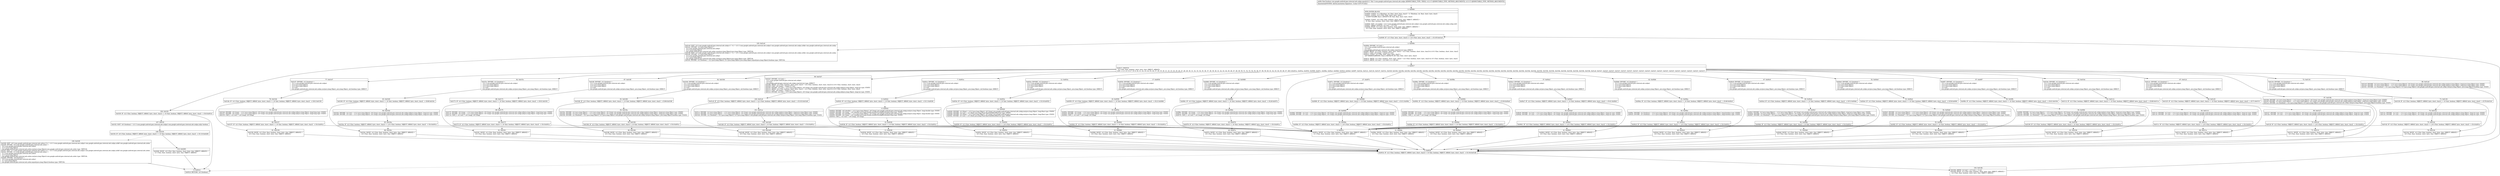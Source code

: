 digraph "CFG forcom.google.android.gms.internal.ads.zzdpn.equals(Ljava\/lang\/Object;Ljava\/lang\/Object;)Z" {
Node_0 [shape=record,label="{0\:\ 0x0000|MTH_ENTER_BLOCK\l|0x0000: CONST  (r1 I:?[boolean, int, float, short, byte, char]) = (1 ?[boolean, int, float, short, byte, char]) \l0x0001: CONST  (r10 I:?[int, float, short, byte, char]) = \l  (1048575(0xfffff, float:1.469367E\-39) ?[int, float, short, byte, char])\l \l0x0004: CONST  (r0 I:?[int, float, boolean, short, byte, char, OBJECT, ARRAY]) = \l  (0 ?[int, float, boolean, short, byte, char, OBJECT, ARRAY])\l \l0x0005: IGET  (r2 I:int[]) = (r11 I:com.google.android.gms.internal.ads.zzdpn) com.google.android.gms.internal.ads.zzdpn.zzhjq int[] \l0x0007: ARRAY_LENGTH  (r4 I:int) = (r2 I:?[]) \l0x0008: MOVE  (r3 I:?[int, float, boolean, short, byte, char, OBJECT, ARRAY]) = \l  (r0 I:?[int, float, boolean, short, byte, char, OBJECT, ARRAY])\l \l}"];
Node_1 [shape=record,label="{1\:\ 0x0009|0x0009: IF  (r3 I:?[int, byte, short, char]) \>= (r4 I:?[int, byte, short, char])  \-\> B:105:0x01e0 \l}"];
Node_2 [shape=record,label="{2\:\ 0x000b|0x000b: INVOKE  (r2 I:int) = \l  (r11 I:com.google.android.gms.internal.ads.zzdpn)\l  (r3 I:int)\l com.google.android.gms.internal.ads.zzdpn.zzgu(int):int type: DIRECT \l0x000f: ARITH  (r5 I:?[int, boolean, short, byte, char]) = (r2 I:?[int, boolean, short, byte, char]) & (r10 I:?[int, boolean, short, byte, char]) \l0x0011: CAST  (r6 I:long) = (long) (r5 I:int) \l0x0012: CONST  (r5 I:?[int, float, short, byte, char]) = \l  (267386880(0xff00000, float:2.3665827E\-29) ?[int, float, short, byte, char])\l \l0x0014: ARITH  (r2 I:?[int, boolean, short, byte, char]) = (r2 I:?[int, boolean, short, byte, char]) & (r5 I:?[int, boolean, short, byte, char]) \l0x0015: ARITH  (r2 I:int) = (r2 I:int) \>\>\> (20 int) \l}"];
Node_3 [shape=record,label="{3\:\ 0x0017|0x0017: SWITCH  \l  (r2 I:?[int, float, boolean, short, byte, char, OBJECT, ARRAY])\l k:[0, 1, 2, 3, 4, 5, 6, 7, 8, 9, 10, 11, 12, 13, 14, 15, 16, 17, 18, 19, 20, 21, 22, 23, 24, 25, 26, 27, 28, 29, 30, 31, 32, 33, 34, 35, 36, 37, 38, 39, 40, 41, 42, 43, 44, 45, 46, 47, 48, 49, 50, 51, 52, 53, 54, 55, 56, 57, 58, 59, 60, 61, 62, 63, 64, 65, 66, 67, 68] t:[0x001e, 0x003a, 0x0054, 0x0068, 0x007c, 0x008e, 0x00a3, 0x00b6, 0x00c9, 0x00e0, 0x00f7, 0x010e, 0x0121, 0x0134, 0x0147, 0x015c, 0x016f, 0x0184, 0x019b, 0x019b, 0x019b, 0x019b, 0x019b, 0x019b, 0x019b, 0x019b, 0x019b, 0x019b, 0x019b, 0x019b, 0x019b, 0x019b, 0x019b, 0x019b, 0x019b, 0x019b, 0x019b, 0x019b, 0x019b, 0x019b, 0x019b, 0x019b, 0x019b, 0x019b, 0x019b, 0x019b, 0x019b, 0x019b, 0x019b, 0x019b, 0x01a9, 0x01b7, 0x01b7, 0x01b7, 0x01b7, 0x01b7, 0x01b7, 0x01b7, 0x01b7, 0x01b7, 0x01b7, 0x01b7, 0x01b7, 0x01b7, 0x01b7, 0x01b7, 0x01b7, 0x01b7, 0x01b7] \l}"];
Node_4 [shape=record,label="{4\:\ 0x001a|0x001a: MOVE  (r2 I:?[int, float, boolean, short, byte, char, OBJECT, ARRAY]) = \l  (r1 I:?[int, float, boolean, short, byte, char, OBJECT, ARRAY])\l \l}"];
Node_5 [shape=record,label="{5\:\ 0x001b|0x001b: IF  (r2 I:?[int, boolean, OBJECT, ARRAY, byte, short, char]) != (0 ?[int, boolean, OBJECT, ARRAY, byte, short, char])  \-\> B:104:0x01db \l}"];
Node_6 [shape=record,label="{6\:\ 0x001d|0x001d: RETURN  (r0 I:boolean) \l}"];
Node_7 [shape=record,label="{7\:\ 0x001e|0x001e: INVOKE  (r2 I:boolean) = \l  (r11 I:com.google.android.gms.internal.ads.zzdpn)\l  (r12 I:java.lang.Object)\l  (r13 I:java.lang.Object)\l  (r3 I:int)\l com.google.android.gms.internal.ads.zzdpn.zzc(java.lang.Object, java.lang.Object, int):boolean type: DIRECT \l}"];
Node_8 [shape=record,label="{8\:\ 0x0022|0x0022: IF  (r2 I:?[int, boolean, OBJECT, ARRAY, byte, short, char]) == (0 ?[int, boolean, OBJECT, ARRAY, byte, short, char])  \-\> B:11:0x0038 \l}"];
Node_9 [shape=record,label="{9\:\ 0x0024|0x0024: INVOKE  (r8 I:double) = (r12 I:java.lang.Object), (r6 I:long) com.google.android.gms.internal.ads.zzdqy.zzo(java.lang.Object, long):double type: STATIC \l0x0028: INVOKE  (r8 I:long) = (r8 I:double) java.lang.Double.doubleToLongBits(double):long type: STATIC \l0x002c: INVOKE  (r6 I:double) = (r13 I:java.lang.Object), (r6 I:long) com.google.android.gms.internal.ads.zzdqy.zzo(java.lang.Object, long):double type: STATIC \l0x0030: INVOKE  (r6 I:long) = (r6 I:double) java.lang.Double.doubleToLongBits(double):long type: STATIC \l0x0034: CMP_L  (r2 I:int) = (r8 I:long), (r6 I:long) \l}"];
Node_10 [shape=record,label="{10\:\ 0x0036|0x0036: IF  (r2 I:?[int, boolean, OBJECT, ARRAY, byte, short, char]) == (0 ?[int, boolean, OBJECT, ARRAY, byte, short, char])  \-\> B:4:0x001a \l}"];
Node_11 [shape=record,label="{11\:\ 0x0038|0x0038: MOVE  (r2 I:?[int, float, boolean, short, byte, char, OBJECT, ARRAY]) = \l  (r0 I:?[int, float, boolean, short, byte, char, OBJECT, ARRAY])\l \l}"];
Node_12 [shape=record,label="{12\:\ 0x003a|0x003a: INVOKE  (r2 I:boolean) = \l  (r11 I:com.google.android.gms.internal.ads.zzdpn)\l  (r12 I:java.lang.Object)\l  (r13 I:java.lang.Object)\l  (r3 I:int)\l com.google.android.gms.internal.ads.zzdpn.zzc(java.lang.Object, java.lang.Object, int):boolean type: DIRECT \l}"];
Node_13 [shape=record,label="{13\:\ 0x003e|0x003e: IF  (r2 I:?[int, boolean, OBJECT, ARRAY, byte, short, char]) == (0 ?[int, boolean, OBJECT, ARRAY, byte, short, char])  \-\> B:16:0x0052 \l}"];
Node_14 [shape=record,label="{14\:\ 0x0040|0x0040: INVOKE  (r2 I:float) = (r12 I:java.lang.Object), (r6 I:long) com.google.android.gms.internal.ads.zzdqy.zzn(java.lang.Object, long):float type: STATIC \l0x0044: INVOKE  (r2 I:int) = (r2 I:float) java.lang.Float.floatToIntBits(float):int type: STATIC \l0x0048: INVOKE  (r5 I:float) = (r13 I:java.lang.Object), (r6 I:long) com.google.android.gms.internal.ads.zzdqy.zzn(java.lang.Object, long):float type: STATIC \l0x004c: INVOKE  (r5 I:int) = (r5 I:float) java.lang.Float.floatToIntBits(float):int type: STATIC \l}"];
Node_15 [shape=record,label="{15\:\ 0x0050|0x0050: IF  (r2 I:?[int, boolean, OBJECT, ARRAY, byte, short, char]) == (r5 I:?[int, boolean, OBJECT, ARRAY, byte, short, char])  \-\> B:4:0x001a \l}"];
Node_16 [shape=record,label="{16\:\ 0x0052|0x0052: MOVE  (r2 I:?[int, float, boolean, short, byte, char, OBJECT, ARRAY]) = \l  (r0 I:?[int, float, boolean, short, byte, char, OBJECT, ARRAY])\l \l}"];
Node_17 [shape=record,label="{17\:\ 0x0054|0x0054: INVOKE  (r2 I:boolean) = \l  (r11 I:com.google.android.gms.internal.ads.zzdpn)\l  (r12 I:java.lang.Object)\l  (r13 I:java.lang.Object)\l  (r3 I:int)\l com.google.android.gms.internal.ads.zzdpn.zzc(java.lang.Object, java.lang.Object, int):boolean type: DIRECT \l}"];
Node_18 [shape=record,label="{18\:\ 0x0058|0x0058: IF  (r2 I:?[int, boolean, OBJECT, ARRAY, byte, short, char]) == (0 ?[int, boolean, OBJECT, ARRAY, byte, short, char])  \-\> B:21:0x0066 \l}"];
Node_19 [shape=record,label="{19\:\ 0x005a|0x005a: INVOKE  (r8 I:long) = (r12 I:java.lang.Object), (r6 I:long) com.google.android.gms.internal.ads.zzdqy.zzl(java.lang.Object, long):long type: STATIC \l0x005e: INVOKE  (r6 I:long) = (r13 I:java.lang.Object), (r6 I:long) com.google.android.gms.internal.ads.zzdqy.zzl(java.lang.Object, long):long type: STATIC \l0x0062: CMP_L  (r2 I:int) = (r8 I:long), (r6 I:long) \l}"];
Node_20 [shape=record,label="{20\:\ 0x0064|0x0064: IF  (r2 I:?[int, boolean, OBJECT, ARRAY, byte, short, char]) == (0 ?[int, boolean, OBJECT, ARRAY, byte, short, char])  \-\> B:4:0x001a \l}"];
Node_21 [shape=record,label="{21\:\ 0x0066|0x0066: MOVE  (r2 I:?[int, float, boolean, short, byte, char, OBJECT, ARRAY]) = \l  (r0 I:?[int, float, boolean, short, byte, char, OBJECT, ARRAY])\l \l}"];
Node_22 [shape=record,label="{22\:\ 0x0068|0x0068: INVOKE  (r2 I:boolean) = \l  (r11 I:com.google.android.gms.internal.ads.zzdpn)\l  (r12 I:java.lang.Object)\l  (r13 I:java.lang.Object)\l  (r3 I:int)\l com.google.android.gms.internal.ads.zzdpn.zzc(java.lang.Object, java.lang.Object, int):boolean type: DIRECT \l}"];
Node_23 [shape=record,label="{23\:\ 0x006c|0x006c: IF  (r2 I:?[int, boolean, OBJECT, ARRAY, byte, short, char]) == (0 ?[int, boolean, OBJECT, ARRAY, byte, short, char])  \-\> B:26:0x007a \l}"];
Node_24 [shape=record,label="{24\:\ 0x006e|0x006e: INVOKE  (r8 I:long) = (r12 I:java.lang.Object), (r6 I:long) com.google.android.gms.internal.ads.zzdqy.zzl(java.lang.Object, long):long type: STATIC \l0x0072: INVOKE  (r6 I:long) = (r13 I:java.lang.Object), (r6 I:long) com.google.android.gms.internal.ads.zzdqy.zzl(java.lang.Object, long):long type: STATIC \l0x0076: CMP_L  (r2 I:int) = (r8 I:long), (r6 I:long) \l}"];
Node_25 [shape=record,label="{25\:\ 0x0078|0x0078: IF  (r2 I:?[int, boolean, OBJECT, ARRAY, byte, short, char]) == (0 ?[int, boolean, OBJECT, ARRAY, byte, short, char])  \-\> B:4:0x001a \l}"];
Node_26 [shape=record,label="{26\:\ 0x007a|0x007a: MOVE  (r2 I:?[int, float, boolean, short, byte, char, OBJECT, ARRAY]) = \l  (r0 I:?[int, float, boolean, short, byte, char, OBJECT, ARRAY])\l \l}"];
Node_27 [shape=record,label="{27\:\ 0x007c|0x007c: INVOKE  (r2 I:boolean) = \l  (r11 I:com.google.android.gms.internal.ads.zzdpn)\l  (r12 I:java.lang.Object)\l  (r13 I:java.lang.Object)\l  (r3 I:int)\l com.google.android.gms.internal.ads.zzdpn.zzc(java.lang.Object, java.lang.Object, int):boolean type: DIRECT \l}"];
Node_28 [shape=record,label="{28\:\ 0x0080|0x0080: IF  (r2 I:?[int, boolean, OBJECT, ARRAY, byte, short, char]) == (0 ?[int, boolean, OBJECT, ARRAY, byte, short, char])  \-\> B:31:0x008c \l}"];
Node_29 [shape=record,label="{29\:\ 0x0082|0x0082: INVOKE  (r2 I:int) = (r12 I:java.lang.Object), (r6 I:long) com.google.android.gms.internal.ads.zzdqy.zzk(java.lang.Object, long):int type: STATIC \l0x0086: INVOKE  (r5 I:int) = (r13 I:java.lang.Object), (r6 I:long) com.google.android.gms.internal.ads.zzdqy.zzk(java.lang.Object, long):int type: STATIC \l}"];
Node_30 [shape=record,label="{30\:\ 0x008a|0x008a: IF  (r2 I:?[int, boolean, OBJECT, ARRAY, byte, short, char]) == (r5 I:?[int, boolean, OBJECT, ARRAY, byte, short, char])  \-\> B:4:0x001a \l}"];
Node_31 [shape=record,label="{31\:\ 0x008c|0x008c: MOVE  (r2 I:?[int, float, boolean, short, byte, char, OBJECT, ARRAY]) = \l  (r0 I:?[int, float, boolean, short, byte, char, OBJECT, ARRAY])\l \l}"];
Node_32 [shape=record,label="{32\:\ 0x008e|0x008e: INVOKE  (r2 I:boolean) = \l  (r11 I:com.google.android.gms.internal.ads.zzdpn)\l  (r12 I:java.lang.Object)\l  (r13 I:java.lang.Object)\l  (r3 I:int)\l com.google.android.gms.internal.ads.zzdpn.zzc(java.lang.Object, java.lang.Object, int):boolean type: DIRECT \l}"];
Node_33 [shape=record,label="{33\:\ 0x0092|0x0092: IF  (r2 I:?[int, boolean, OBJECT, ARRAY, byte, short, char]) == (0 ?[int, boolean, OBJECT, ARRAY, byte, short, char])  \-\> B:36:0x00a0 \l}"];
Node_34 [shape=record,label="{34\:\ 0x0094|0x0094: INVOKE  (r8 I:long) = (r12 I:java.lang.Object), (r6 I:long) com.google.android.gms.internal.ads.zzdqy.zzl(java.lang.Object, long):long type: STATIC \l0x0098: INVOKE  (r6 I:long) = (r13 I:java.lang.Object), (r6 I:long) com.google.android.gms.internal.ads.zzdqy.zzl(java.lang.Object, long):long type: STATIC \l0x009c: CMP_L  (r2 I:int) = (r8 I:long), (r6 I:long) \l}"];
Node_35 [shape=record,label="{35\:\ 0x009e|0x009e: IF  (r2 I:?[int, boolean, OBJECT, ARRAY, byte, short, char]) == (0 ?[int, boolean, OBJECT, ARRAY, byte, short, char])  \-\> B:4:0x001a \l}"];
Node_36 [shape=record,label="{36\:\ 0x00a0|0x00a0: MOVE  (r2 I:?[int, float, boolean, short, byte, char, OBJECT, ARRAY]) = \l  (r0 I:?[int, float, boolean, short, byte, char, OBJECT, ARRAY])\l \l}"];
Node_37 [shape=record,label="{37\:\ 0x00a3|0x00a3: INVOKE  (r2 I:boolean) = \l  (r11 I:com.google.android.gms.internal.ads.zzdpn)\l  (r12 I:java.lang.Object)\l  (r13 I:java.lang.Object)\l  (r3 I:int)\l com.google.android.gms.internal.ads.zzdpn.zzc(java.lang.Object, java.lang.Object, int):boolean type: DIRECT \l}"];
Node_38 [shape=record,label="{38\:\ 0x00a7|0x00a7: IF  (r2 I:?[int, boolean, OBJECT, ARRAY, byte, short, char]) == (0 ?[int, boolean, OBJECT, ARRAY, byte, short, char])  \-\> B:41:0x00b3 \l}"];
Node_39 [shape=record,label="{39\:\ 0x00a9|0x00a9: INVOKE  (r2 I:int) = (r12 I:java.lang.Object), (r6 I:long) com.google.android.gms.internal.ads.zzdqy.zzk(java.lang.Object, long):int type: STATIC \l0x00ad: INVOKE  (r5 I:int) = (r13 I:java.lang.Object), (r6 I:long) com.google.android.gms.internal.ads.zzdqy.zzk(java.lang.Object, long):int type: STATIC \l}"];
Node_40 [shape=record,label="{40\:\ 0x00b1|0x00b1: IF  (r2 I:?[int, boolean, OBJECT, ARRAY, byte, short, char]) == (r5 I:?[int, boolean, OBJECT, ARRAY, byte, short, char])  \-\> B:4:0x001a \l}"];
Node_41 [shape=record,label="{41\:\ 0x00b3|0x00b3: MOVE  (r2 I:?[int, float, boolean, short, byte, char, OBJECT, ARRAY]) = \l  (r0 I:?[int, float, boolean, short, byte, char, OBJECT, ARRAY])\l \l}"];
Node_42 [shape=record,label="{42\:\ 0x00b6|0x00b6: INVOKE  (r2 I:boolean) = \l  (r11 I:com.google.android.gms.internal.ads.zzdpn)\l  (r12 I:java.lang.Object)\l  (r13 I:java.lang.Object)\l  (r3 I:int)\l com.google.android.gms.internal.ads.zzdpn.zzc(java.lang.Object, java.lang.Object, int):boolean type: DIRECT \l}"];
Node_43 [shape=record,label="{43\:\ 0x00ba|0x00ba: IF  (r2 I:?[int, boolean, OBJECT, ARRAY, byte, short, char]) == (0 ?[int, boolean, OBJECT, ARRAY, byte, short, char])  \-\> B:46:0x00c6 \l}"];
Node_44 [shape=record,label="{44\:\ 0x00bc|0x00bc: INVOKE  (r2 I:boolean) = (r12 I:java.lang.Object), (r6 I:long) com.google.android.gms.internal.ads.zzdqy.zzm(java.lang.Object, long):boolean type: STATIC \l0x00c0: INVOKE  (r5 I:boolean) = (r13 I:java.lang.Object), (r6 I:long) com.google.android.gms.internal.ads.zzdqy.zzm(java.lang.Object, long):boolean type: STATIC \l}"];
Node_45 [shape=record,label="{45\:\ 0x00c4|0x00c4: IF  (r2 I:?[int, boolean, OBJECT, ARRAY, byte, short, char]) == (r5 I:?[int, boolean, OBJECT, ARRAY, byte, short, char])  \-\> B:4:0x001a \l}"];
Node_46 [shape=record,label="{46\:\ 0x00c6|0x00c6: MOVE  (r2 I:?[int, float, boolean, short, byte, char, OBJECT, ARRAY]) = \l  (r0 I:?[int, float, boolean, short, byte, char, OBJECT, ARRAY])\l \l}"];
Node_47 [shape=record,label="{47\:\ 0x00c9|0x00c9: INVOKE  (r2 I:boolean) = \l  (r11 I:com.google.android.gms.internal.ads.zzdpn)\l  (r12 I:java.lang.Object)\l  (r13 I:java.lang.Object)\l  (r3 I:int)\l com.google.android.gms.internal.ads.zzdpn.zzc(java.lang.Object, java.lang.Object, int):boolean type: DIRECT \l}"];
Node_48 [shape=record,label="{48\:\ 0x00cd|0x00cd: IF  (r2 I:?[int, boolean, OBJECT, ARRAY, byte, short, char]) == (0 ?[int, boolean, OBJECT, ARRAY, byte, short, char])  \-\> B:51:0x00dd \l}"];
Node_49 [shape=record,label="{49\:\ 0x00cf|0x00cf: INVOKE  (r2 I:java.lang.Object) = (r12 I:java.lang.Object), (r6 I:long) com.google.android.gms.internal.ads.zzdqy.zzp(java.lang.Object, long):java.lang.Object type: STATIC \l0x00d3: INVOKE  (r5 I:java.lang.Object) = (r13 I:java.lang.Object), (r6 I:long) com.google.android.gms.internal.ads.zzdqy.zzp(java.lang.Object, long):java.lang.Object type: STATIC \l0x00d7: INVOKE  (r2 I:boolean) = (r2 I:java.lang.Object), (r5 I:java.lang.Object) com.google.android.gms.internal.ads.zzdqc.zze(java.lang.Object, java.lang.Object):boolean type: STATIC \l}"];
Node_50 [shape=record,label="{50\:\ 0x00db|0x00db: IF  (r2 I:?[int, boolean, OBJECT, ARRAY, byte, short, char]) != (0 ?[int, boolean, OBJECT, ARRAY, byte, short, char])  \-\> B:4:0x001a \l}"];
Node_51 [shape=record,label="{51\:\ 0x00dd|0x00dd: MOVE  (r2 I:?[int, float, boolean, short, byte, char, OBJECT, ARRAY]) = \l  (r0 I:?[int, float, boolean, short, byte, char, OBJECT, ARRAY])\l \l}"];
Node_52 [shape=record,label="{52\:\ 0x00e0|0x00e0: INVOKE  (r2 I:boolean) = \l  (r11 I:com.google.android.gms.internal.ads.zzdpn)\l  (r12 I:java.lang.Object)\l  (r13 I:java.lang.Object)\l  (r3 I:int)\l com.google.android.gms.internal.ads.zzdpn.zzc(java.lang.Object, java.lang.Object, int):boolean type: DIRECT \l}"];
Node_53 [shape=record,label="{53\:\ 0x00e4|0x00e4: IF  (r2 I:?[int, boolean, OBJECT, ARRAY, byte, short, char]) == (0 ?[int, boolean, OBJECT, ARRAY, byte, short, char])  \-\> B:56:0x00f4 \l}"];
Node_54 [shape=record,label="{54\:\ 0x00e6|0x00e6: INVOKE  (r2 I:java.lang.Object) = (r12 I:java.lang.Object), (r6 I:long) com.google.android.gms.internal.ads.zzdqy.zzp(java.lang.Object, long):java.lang.Object type: STATIC \l0x00ea: INVOKE  (r5 I:java.lang.Object) = (r13 I:java.lang.Object), (r6 I:long) com.google.android.gms.internal.ads.zzdqy.zzp(java.lang.Object, long):java.lang.Object type: STATIC \l0x00ee: INVOKE  (r2 I:boolean) = (r2 I:java.lang.Object), (r5 I:java.lang.Object) com.google.android.gms.internal.ads.zzdqc.zze(java.lang.Object, java.lang.Object):boolean type: STATIC \l}"];
Node_55 [shape=record,label="{55\:\ 0x00f2|0x00f2: IF  (r2 I:?[int, boolean, OBJECT, ARRAY, byte, short, char]) != (0 ?[int, boolean, OBJECT, ARRAY, byte, short, char])  \-\> B:4:0x001a \l}"];
Node_56 [shape=record,label="{56\:\ 0x00f4|0x00f4: MOVE  (r2 I:?[int, float, boolean, short, byte, char, OBJECT, ARRAY]) = \l  (r0 I:?[int, float, boolean, short, byte, char, OBJECT, ARRAY])\l \l}"];
Node_57 [shape=record,label="{57\:\ 0x00f7|0x00f7: INVOKE  (r2 I:boolean) = \l  (r11 I:com.google.android.gms.internal.ads.zzdpn)\l  (r12 I:java.lang.Object)\l  (r13 I:java.lang.Object)\l  (r3 I:int)\l com.google.android.gms.internal.ads.zzdpn.zzc(java.lang.Object, java.lang.Object, int):boolean type: DIRECT \l}"];
Node_58 [shape=record,label="{58\:\ 0x00fb|0x00fb: IF  (r2 I:?[int, boolean, OBJECT, ARRAY, byte, short, char]) == (0 ?[int, boolean, OBJECT, ARRAY, byte, short, char])  \-\> B:61:0x010b \l}"];
Node_59 [shape=record,label="{59\:\ 0x00fd|0x00fd: INVOKE  (r2 I:java.lang.Object) = (r12 I:java.lang.Object), (r6 I:long) com.google.android.gms.internal.ads.zzdqy.zzp(java.lang.Object, long):java.lang.Object type: STATIC \l0x0101: INVOKE  (r5 I:java.lang.Object) = (r13 I:java.lang.Object), (r6 I:long) com.google.android.gms.internal.ads.zzdqy.zzp(java.lang.Object, long):java.lang.Object type: STATIC \l0x0105: INVOKE  (r2 I:boolean) = (r2 I:java.lang.Object), (r5 I:java.lang.Object) com.google.android.gms.internal.ads.zzdqc.zze(java.lang.Object, java.lang.Object):boolean type: STATIC \l}"];
Node_60 [shape=record,label="{60\:\ 0x0109|0x0109: IF  (r2 I:?[int, boolean, OBJECT, ARRAY, byte, short, char]) != (0 ?[int, boolean, OBJECT, ARRAY, byte, short, char])  \-\> B:4:0x001a \l}"];
Node_61 [shape=record,label="{61\:\ 0x010b|0x010b: MOVE  (r2 I:?[int, float, boolean, short, byte, char, OBJECT, ARRAY]) = \l  (r0 I:?[int, float, boolean, short, byte, char, OBJECT, ARRAY])\l \l}"];
Node_62 [shape=record,label="{62\:\ 0x010e|0x010e: INVOKE  (r2 I:boolean) = \l  (r11 I:com.google.android.gms.internal.ads.zzdpn)\l  (r12 I:java.lang.Object)\l  (r13 I:java.lang.Object)\l  (r3 I:int)\l com.google.android.gms.internal.ads.zzdpn.zzc(java.lang.Object, java.lang.Object, int):boolean type: DIRECT \l}"];
Node_63 [shape=record,label="{63\:\ 0x0112|0x0112: IF  (r2 I:?[int, boolean, OBJECT, ARRAY, byte, short, char]) == (0 ?[int, boolean, OBJECT, ARRAY, byte, short, char])  \-\> B:66:0x011e \l}"];
Node_64 [shape=record,label="{64\:\ 0x0114|0x0114: INVOKE  (r2 I:int) = (r12 I:java.lang.Object), (r6 I:long) com.google.android.gms.internal.ads.zzdqy.zzk(java.lang.Object, long):int type: STATIC \l0x0118: INVOKE  (r5 I:int) = (r13 I:java.lang.Object), (r6 I:long) com.google.android.gms.internal.ads.zzdqy.zzk(java.lang.Object, long):int type: STATIC \l}"];
Node_65 [shape=record,label="{65\:\ 0x011c|0x011c: IF  (r2 I:?[int, boolean, OBJECT, ARRAY, byte, short, char]) == (r5 I:?[int, boolean, OBJECT, ARRAY, byte, short, char])  \-\> B:4:0x001a \l}"];
Node_66 [shape=record,label="{66\:\ 0x011e|0x011e: MOVE  (r2 I:?[int, float, boolean, short, byte, char, OBJECT, ARRAY]) = \l  (r0 I:?[int, float, boolean, short, byte, char, OBJECT, ARRAY])\l \l}"];
Node_67 [shape=record,label="{67\:\ 0x0121|0x0121: INVOKE  (r2 I:boolean) = \l  (r11 I:com.google.android.gms.internal.ads.zzdpn)\l  (r12 I:java.lang.Object)\l  (r13 I:java.lang.Object)\l  (r3 I:int)\l com.google.android.gms.internal.ads.zzdpn.zzc(java.lang.Object, java.lang.Object, int):boolean type: DIRECT \l}"];
Node_68 [shape=record,label="{68\:\ 0x0125|0x0125: IF  (r2 I:?[int, boolean, OBJECT, ARRAY, byte, short, char]) == (0 ?[int, boolean, OBJECT, ARRAY, byte, short, char])  \-\> B:71:0x0131 \l}"];
Node_69 [shape=record,label="{69\:\ 0x0127|0x0127: INVOKE  (r2 I:int) = (r12 I:java.lang.Object), (r6 I:long) com.google.android.gms.internal.ads.zzdqy.zzk(java.lang.Object, long):int type: STATIC \l0x012b: INVOKE  (r5 I:int) = (r13 I:java.lang.Object), (r6 I:long) com.google.android.gms.internal.ads.zzdqy.zzk(java.lang.Object, long):int type: STATIC \l}"];
Node_70 [shape=record,label="{70\:\ 0x012f|0x012f: IF  (r2 I:?[int, boolean, OBJECT, ARRAY, byte, short, char]) == (r5 I:?[int, boolean, OBJECT, ARRAY, byte, short, char])  \-\> B:4:0x001a \l}"];
Node_71 [shape=record,label="{71\:\ 0x0131|0x0131: MOVE  (r2 I:?[int, float, boolean, short, byte, char, OBJECT, ARRAY]) = \l  (r0 I:?[int, float, boolean, short, byte, char, OBJECT, ARRAY])\l \l}"];
Node_72 [shape=record,label="{72\:\ 0x0134|0x0134: INVOKE  (r2 I:boolean) = \l  (r11 I:com.google.android.gms.internal.ads.zzdpn)\l  (r12 I:java.lang.Object)\l  (r13 I:java.lang.Object)\l  (r3 I:int)\l com.google.android.gms.internal.ads.zzdpn.zzc(java.lang.Object, java.lang.Object, int):boolean type: DIRECT \l}"];
Node_73 [shape=record,label="{73\:\ 0x0138|0x0138: IF  (r2 I:?[int, boolean, OBJECT, ARRAY, byte, short, char]) == (0 ?[int, boolean, OBJECT, ARRAY, byte, short, char])  \-\> B:76:0x0144 \l}"];
Node_74 [shape=record,label="{74\:\ 0x013a|0x013a: INVOKE  (r2 I:int) = (r12 I:java.lang.Object), (r6 I:long) com.google.android.gms.internal.ads.zzdqy.zzk(java.lang.Object, long):int type: STATIC \l0x013e: INVOKE  (r5 I:int) = (r13 I:java.lang.Object), (r6 I:long) com.google.android.gms.internal.ads.zzdqy.zzk(java.lang.Object, long):int type: STATIC \l}"];
Node_75 [shape=record,label="{75\:\ 0x0142|0x0142: IF  (r2 I:?[int, boolean, OBJECT, ARRAY, byte, short, char]) == (r5 I:?[int, boolean, OBJECT, ARRAY, byte, short, char])  \-\> B:4:0x001a \l}"];
Node_76 [shape=record,label="{76\:\ 0x0144|0x0144: MOVE  (r2 I:?[int, float, boolean, short, byte, char, OBJECT, ARRAY]) = \l  (r0 I:?[int, float, boolean, short, byte, char, OBJECT, ARRAY])\l \l}"];
Node_77 [shape=record,label="{77\:\ 0x0147|0x0147: INVOKE  (r2 I:boolean) = \l  (r11 I:com.google.android.gms.internal.ads.zzdpn)\l  (r12 I:java.lang.Object)\l  (r13 I:java.lang.Object)\l  (r3 I:int)\l com.google.android.gms.internal.ads.zzdpn.zzc(java.lang.Object, java.lang.Object, int):boolean type: DIRECT \l}"];
Node_78 [shape=record,label="{78\:\ 0x014b|0x014b: IF  (r2 I:?[int, boolean, OBJECT, ARRAY, byte, short, char]) == (0 ?[int, boolean, OBJECT, ARRAY, byte, short, char])  \-\> B:81:0x0159 \l}"];
Node_79 [shape=record,label="{79\:\ 0x014d|0x014d: INVOKE  (r8 I:long) = (r12 I:java.lang.Object), (r6 I:long) com.google.android.gms.internal.ads.zzdqy.zzl(java.lang.Object, long):long type: STATIC \l0x0151: INVOKE  (r6 I:long) = (r13 I:java.lang.Object), (r6 I:long) com.google.android.gms.internal.ads.zzdqy.zzl(java.lang.Object, long):long type: STATIC \l0x0155: CMP_L  (r2 I:int) = (r8 I:long), (r6 I:long) \l}"];
Node_80 [shape=record,label="{80\:\ 0x0157|0x0157: IF  (r2 I:?[int, boolean, OBJECT, ARRAY, byte, short, char]) == (0 ?[int, boolean, OBJECT, ARRAY, byte, short, char])  \-\> B:4:0x001a \l}"];
Node_81 [shape=record,label="{81\:\ 0x0159|0x0159: MOVE  (r2 I:?[int, float, boolean, short, byte, char, OBJECT, ARRAY]) = \l  (r0 I:?[int, float, boolean, short, byte, char, OBJECT, ARRAY])\l \l}"];
Node_82 [shape=record,label="{82\:\ 0x015c|0x015c: INVOKE  (r2 I:boolean) = \l  (r11 I:com.google.android.gms.internal.ads.zzdpn)\l  (r12 I:java.lang.Object)\l  (r13 I:java.lang.Object)\l  (r3 I:int)\l com.google.android.gms.internal.ads.zzdpn.zzc(java.lang.Object, java.lang.Object, int):boolean type: DIRECT \l}"];
Node_83 [shape=record,label="{83\:\ 0x0160|0x0160: IF  (r2 I:?[int, boolean, OBJECT, ARRAY, byte, short, char]) == (0 ?[int, boolean, OBJECT, ARRAY, byte, short, char])  \-\> B:86:0x016c \l}"];
Node_84 [shape=record,label="{84\:\ 0x0162|0x0162: INVOKE  (r2 I:int) = (r12 I:java.lang.Object), (r6 I:long) com.google.android.gms.internal.ads.zzdqy.zzk(java.lang.Object, long):int type: STATIC \l0x0166: INVOKE  (r5 I:int) = (r13 I:java.lang.Object), (r6 I:long) com.google.android.gms.internal.ads.zzdqy.zzk(java.lang.Object, long):int type: STATIC \l}"];
Node_85 [shape=record,label="{85\:\ 0x016a|0x016a: IF  (r2 I:?[int, boolean, OBJECT, ARRAY, byte, short, char]) == (r5 I:?[int, boolean, OBJECT, ARRAY, byte, short, char])  \-\> B:4:0x001a \l}"];
Node_86 [shape=record,label="{86\:\ 0x016c|0x016c: MOVE  (r2 I:?[int, float, boolean, short, byte, char, OBJECT, ARRAY]) = \l  (r0 I:?[int, float, boolean, short, byte, char, OBJECT, ARRAY])\l \l}"];
Node_87 [shape=record,label="{87\:\ 0x016f|0x016f: INVOKE  (r2 I:boolean) = \l  (r11 I:com.google.android.gms.internal.ads.zzdpn)\l  (r12 I:java.lang.Object)\l  (r13 I:java.lang.Object)\l  (r3 I:int)\l com.google.android.gms.internal.ads.zzdpn.zzc(java.lang.Object, java.lang.Object, int):boolean type: DIRECT \l}"];
Node_88 [shape=record,label="{88\:\ 0x0173|0x0173: IF  (r2 I:?[int, boolean, OBJECT, ARRAY, byte, short, char]) == (0 ?[int, boolean, OBJECT, ARRAY, byte, short, char])  \-\> B:91:0x0181 \l}"];
Node_89 [shape=record,label="{89\:\ 0x0175|0x0175: INVOKE  (r8 I:long) = (r12 I:java.lang.Object), (r6 I:long) com.google.android.gms.internal.ads.zzdqy.zzl(java.lang.Object, long):long type: STATIC \l0x0179: INVOKE  (r6 I:long) = (r13 I:java.lang.Object), (r6 I:long) com.google.android.gms.internal.ads.zzdqy.zzl(java.lang.Object, long):long type: STATIC \l0x017d: CMP_L  (r2 I:int) = (r8 I:long), (r6 I:long) \l}"];
Node_90 [shape=record,label="{90\:\ 0x017f|0x017f: IF  (r2 I:?[int, boolean, OBJECT, ARRAY, byte, short, char]) == (0 ?[int, boolean, OBJECT, ARRAY, byte, short, char])  \-\> B:4:0x001a \l}"];
Node_91 [shape=record,label="{91\:\ 0x0181|0x0181: MOVE  (r2 I:?[int, float, boolean, short, byte, char, OBJECT, ARRAY]) = \l  (r0 I:?[int, float, boolean, short, byte, char, OBJECT, ARRAY])\l \l}"];
Node_92 [shape=record,label="{92\:\ 0x0184|0x0184: INVOKE  (r2 I:boolean) = \l  (r11 I:com.google.android.gms.internal.ads.zzdpn)\l  (r12 I:java.lang.Object)\l  (r13 I:java.lang.Object)\l  (r3 I:int)\l com.google.android.gms.internal.ads.zzdpn.zzc(java.lang.Object, java.lang.Object, int):boolean type: DIRECT \l}"];
Node_93 [shape=record,label="{93\:\ 0x0188|0x0188: IF  (r2 I:?[int, boolean, OBJECT, ARRAY, byte, short, char]) == (0 ?[int, boolean, OBJECT, ARRAY, byte, short, char])  \-\> B:96:0x0198 \l}"];
Node_94 [shape=record,label="{94\:\ 0x018a|0x018a: INVOKE  (r2 I:java.lang.Object) = (r12 I:java.lang.Object), (r6 I:long) com.google.android.gms.internal.ads.zzdqy.zzp(java.lang.Object, long):java.lang.Object type: STATIC \l0x018e: INVOKE  (r5 I:java.lang.Object) = (r13 I:java.lang.Object), (r6 I:long) com.google.android.gms.internal.ads.zzdqy.zzp(java.lang.Object, long):java.lang.Object type: STATIC \l0x0192: INVOKE  (r2 I:boolean) = (r2 I:java.lang.Object), (r5 I:java.lang.Object) com.google.android.gms.internal.ads.zzdqc.zze(java.lang.Object, java.lang.Object):boolean type: STATIC \l}"];
Node_95 [shape=record,label="{95\:\ 0x0196|0x0196: IF  (r2 I:?[int, boolean, OBJECT, ARRAY, byte, short, char]) != (0 ?[int, boolean, OBJECT, ARRAY, byte, short, char])  \-\> B:4:0x001a \l}"];
Node_96 [shape=record,label="{96\:\ 0x0198|0x0198: MOVE  (r2 I:?[int, float, boolean, short, byte, char, OBJECT, ARRAY]) = \l  (r0 I:?[int, float, boolean, short, byte, char, OBJECT, ARRAY])\l \l}"];
Node_97 [shape=record,label="{97\:\ 0x019b|0x019b: INVOKE  (r2 I:java.lang.Object) = (r12 I:java.lang.Object), (r6 I:long) com.google.android.gms.internal.ads.zzdqy.zzp(java.lang.Object, long):java.lang.Object type: STATIC \l0x019f: INVOKE  (r5 I:java.lang.Object) = (r13 I:java.lang.Object), (r6 I:long) com.google.android.gms.internal.ads.zzdqy.zzp(java.lang.Object, long):java.lang.Object type: STATIC \l0x01a3: INVOKE  (r2 I:boolean) = (r2 I:java.lang.Object), (r5 I:java.lang.Object) com.google.android.gms.internal.ads.zzdqc.zze(java.lang.Object, java.lang.Object):boolean type: STATIC \l}"];
Node_98 [shape=record,label="{98\:\ 0x01a9|0x01a9: INVOKE  (r2 I:java.lang.Object) = (r12 I:java.lang.Object), (r6 I:long) com.google.android.gms.internal.ads.zzdqy.zzp(java.lang.Object, long):java.lang.Object type: STATIC \l0x01ad: INVOKE  (r5 I:java.lang.Object) = (r13 I:java.lang.Object), (r6 I:long) com.google.android.gms.internal.ads.zzdqy.zzp(java.lang.Object, long):java.lang.Object type: STATIC \l0x01b1: INVOKE  (r2 I:boolean) = (r2 I:java.lang.Object), (r5 I:java.lang.Object) com.google.android.gms.internal.ads.zzdqc.zze(java.lang.Object, java.lang.Object):boolean type: STATIC \l}"];
Node_99 [shape=record,label="{99\:\ 0x01b7|0x01b7: INVOKE  (r2 I:int) = \l  (r11 I:com.google.android.gms.internal.ads.zzdpn)\l  (r3 I:int)\l com.google.android.gms.internal.ads.zzdpn.zzgv(int):int type: DIRECT \l0x01bb: ARITH  (r5 I:?[int, boolean, short, byte, char]) = (r2 I:?[int, boolean, short, byte, char]) & (r10 I:?[int, boolean, short, byte, char]) \l0x01bd: CAST  (r8 I:long) = (long) (r5 I:int) \l0x01be: INVOKE  (r5 I:int) = (r12 I:java.lang.Object), (r8 I:long) com.google.android.gms.internal.ads.zzdqy.zzk(java.lang.Object, long):int type: STATIC \l0x01c2: ARITH  (r2 I:?[int, boolean, short, byte, char]) = (r2 I:?[int, boolean, short, byte, char]) & (r10 I:?[int, boolean, short, byte, char]) \l0x01c3: CAST  (r8 I:long) = (long) (r2 I:int) \l0x01c4: INVOKE  (r2 I:int) = (r13 I:java.lang.Object), (r8 I:long) com.google.android.gms.internal.ads.zzdqy.zzk(java.lang.Object, long):int type: STATIC \l}"];
Node_100 [shape=record,label="{100\:\ 0x01c8|0x01c8: IF  (r5 I:?[int, boolean, OBJECT, ARRAY, byte, short, char]) != (r2 I:?[int, boolean, OBJECT, ARRAY, byte, short, char])  \-\> B:103:0x01d8 \l}"];
Node_101 [shape=record,label="{101\:\ 0x01ca|0x01ca: INVOKE  (r2 I:java.lang.Object) = (r12 I:java.lang.Object), (r6 I:long) com.google.android.gms.internal.ads.zzdqy.zzp(java.lang.Object, long):java.lang.Object type: STATIC \l0x01ce: INVOKE  (r5 I:java.lang.Object) = (r13 I:java.lang.Object), (r6 I:long) com.google.android.gms.internal.ads.zzdqy.zzp(java.lang.Object, long):java.lang.Object type: STATIC \l0x01d2: INVOKE  (r2 I:boolean) = (r2 I:java.lang.Object), (r5 I:java.lang.Object) com.google.android.gms.internal.ads.zzdqc.zze(java.lang.Object, java.lang.Object):boolean type: STATIC \l}"];
Node_102 [shape=record,label="{102\:\ 0x01d6|0x01d6: IF  (r2 I:?[int, boolean, OBJECT, ARRAY, byte, short, char]) != (0 ?[int, boolean, OBJECT, ARRAY, byte, short, char])  \-\> B:4:0x001a \l}"];
Node_103 [shape=record,label="{103\:\ 0x01d8|0x01d8: MOVE  (r2 I:?[int, float, boolean, short, byte, char, OBJECT, ARRAY]) = \l  (r0 I:?[int, float, boolean, short, byte, char, OBJECT, ARRAY])\l \l}"];
Node_104 [shape=record,label="{104\:\ 0x01db|0x01db: ARITH  (r2 I:int) = (r3 I:int) + (3 int) \l0x01dd: MOVE  (r3 I:?[int, float, boolean, short, byte, char, OBJECT, ARRAY]) = \l  (r2 I:?[int, float, boolean, short, byte, char, OBJECT, ARRAY])\l \l}"];
Node_105 [shape=record,label="{105\:\ 0x01e0|0x01e0: IGET  (r2 I:com.google.android.gms.internal.ads.zzdqs\<?, ?\>) = (r11 I:com.google.android.gms.internal.ads.zzdpn) com.google.android.gms.internal.ads.zzdpn.zzhke com.google.android.gms.internal.ads.zzdqs \l0x01e2: INVOKE  (r2 I:java.lang.Object) = \l  (r2 I:com.google.android.gms.internal.ads.zzdqs)\l  (r12 I:java.lang.Object)\l com.google.android.gms.internal.ads.zzdqs.zzao(java.lang.Object):java.lang.Object type: VIRTUAL \l0x01e6: IGET  (r3 I:com.google.android.gms.internal.ads.zzdqs\<?, ?\>) = (r11 I:com.google.android.gms.internal.ads.zzdpn) com.google.android.gms.internal.ads.zzdpn.zzhke com.google.android.gms.internal.ads.zzdqs \l0x01e8: INVOKE  (r3 I:java.lang.Object) = \l  (r3 I:com.google.android.gms.internal.ads.zzdqs)\l  (r13 I:java.lang.Object)\l com.google.android.gms.internal.ads.zzdqs.zzao(java.lang.Object):java.lang.Object type: VIRTUAL \l0x01ec: INVOKE  (r2 I:boolean) = (r2 I:java.lang.Object), (r3 I:java.lang.Object) java.lang.Object.equals(java.lang.Object):boolean type: VIRTUAL \l}"];
Node_106 [shape=record,label="{106\:\ 0x01f0|0x01f0: IF  (r2 I:?[int, boolean, OBJECT, ARRAY, byte, short, char]) == (0 ?[int, boolean, OBJECT, ARRAY, byte, short, char])  \-\> B:6:0x001d \l}"];
Node_107 [shape=record,label="{107\:\ 0x01f2|0x01f2: IGET  (r0 I:boolean) = (r11 I:com.google.android.gms.internal.ads.zzdpn) com.google.android.gms.internal.ads.zzdpn.zzhjv boolean \l}"];
Node_108 [shape=record,label="{108\:\ 0x01f4|0x01f4: IF  (r0 I:?[int, boolean, OBJECT, ARRAY, byte, short, char]) == (0 ?[int, boolean, OBJECT, ARRAY, byte, short, char])  \-\> B:110:0x0208 \l}"];
Node_109 [shape=record,label="{109\:\ 0x01f6|0x01f6: IGET  (r0 I:com.google.android.gms.internal.ads.zzdno\<?\>) = (r11 I:com.google.android.gms.internal.ads.zzdpn) com.google.android.gms.internal.ads.zzdpn.zzhkf com.google.android.gms.internal.ads.zzdno \l0x01f8: INVOKE  (r0 I:com.google.android.gms.internal.ads.zzdnr) = \l  (r0 I:com.google.android.gms.internal.ads.zzdno)\l  (r12 I:java.lang.Object)\l com.google.android.gms.internal.ads.zzdno.zzy(java.lang.Object):com.google.android.gms.internal.ads.zzdnr type: VIRTUAL \l0x01fc: IGET  (r1 I:com.google.android.gms.internal.ads.zzdno\<?\>) = (r11 I:com.google.android.gms.internal.ads.zzdpn) com.google.android.gms.internal.ads.zzdpn.zzhkf com.google.android.gms.internal.ads.zzdno \l0x01fe: INVOKE  (r1 I:com.google.android.gms.internal.ads.zzdnr) = \l  (r1 I:com.google.android.gms.internal.ads.zzdno)\l  (r13 I:java.lang.Object)\l com.google.android.gms.internal.ads.zzdno.zzy(java.lang.Object):com.google.android.gms.internal.ads.zzdnr type: VIRTUAL \l0x0202: INVOKE  (r0 I:boolean) = \l  (r0 I:com.google.android.gms.internal.ads.zzdnr)\l  (r1 I:java.lang.Object)\l com.google.android.gms.internal.ads.zzdnr.equals(java.lang.Object):boolean type: VIRTUAL \l}"];
Node_110 [shape=record,label="{110\:\ 0x0208|0x0208: MOVE  (r0 I:?[int, float, boolean, short, byte, char, OBJECT, ARRAY]) = \l  (r1 I:?[int, float, boolean, short, byte, char, OBJECT, ARRAY])\l \l}"];
MethodNode[shape=record,label="{public final boolean com.google.android.gms.internal.ads.zzdpn.equals((r11 'this' I:com.google.android.gms.internal.ads.zzdpn A[IMMUTABLE_TYPE, THIS]), (r12 I:T A[IMMUTABLE_TYPE, METHOD_ARGUMENT]), (r13 I:T A[IMMUTABLE_TYPE, METHOD_ARGUMENT]))  | Annotation[SYSTEM, dalvik.annotation.Signature, \{value=[(TT;TT;)Z]\}]\l}"];
MethodNode -> Node_0;
Node_0 -> Node_1;
Node_1 -> Node_2[style=dashed];
Node_1 -> Node_105;
Node_2 -> Node_3;
Node_3 -> Node_4;
Node_3 -> Node_7;
Node_3 -> Node_12;
Node_3 -> Node_17;
Node_3 -> Node_22;
Node_3 -> Node_27;
Node_3 -> Node_32;
Node_3 -> Node_37;
Node_3 -> Node_42;
Node_3 -> Node_47;
Node_3 -> Node_52;
Node_3 -> Node_57;
Node_3 -> Node_62;
Node_3 -> Node_67;
Node_3 -> Node_72;
Node_3 -> Node_77;
Node_3 -> Node_82;
Node_3 -> Node_87;
Node_3 -> Node_92;
Node_3 -> Node_97;
Node_3 -> Node_98;
Node_3 -> Node_99;
Node_4 -> Node_5;
Node_5 -> Node_6[style=dashed];
Node_5 -> Node_104;
Node_7 -> Node_8;
Node_8 -> Node_9[style=dashed];
Node_8 -> Node_11;
Node_9 -> Node_10;
Node_10 -> Node_4;
Node_10 -> Node_11[style=dashed];
Node_11 -> Node_5;
Node_12 -> Node_13;
Node_13 -> Node_14[style=dashed];
Node_13 -> Node_16;
Node_14 -> Node_15;
Node_15 -> Node_4;
Node_15 -> Node_16[style=dashed];
Node_16 -> Node_5;
Node_17 -> Node_18;
Node_18 -> Node_19[style=dashed];
Node_18 -> Node_21;
Node_19 -> Node_20;
Node_20 -> Node_4;
Node_20 -> Node_21[style=dashed];
Node_21 -> Node_5;
Node_22 -> Node_23;
Node_23 -> Node_24[style=dashed];
Node_23 -> Node_26;
Node_24 -> Node_25;
Node_25 -> Node_4;
Node_25 -> Node_26[style=dashed];
Node_26 -> Node_5;
Node_27 -> Node_28;
Node_28 -> Node_29[style=dashed];
Node_28 -> Node_31;
Node_29 -> Node_30;
Node_30 -> Node_4;
Node_30 -> Node_31[style=dashed];
Node_31 -> Node_5;
Node_32 -> Node_33;
Node_33 -> Node_34[style=dashed];
Node_33 -> Node_36;
Node_34 -> Node_35;
Node_35 -> Node_4;
Node_35 -> Node_36[style=dashed];
Node_36 -> Node_5;
Node_37 -> Node_38;
Node_38 -> Node_39[style=dashed];
Node_38 -> Node_41;
Node_39 -> Node_40;
Node_40 -> Node_4;
Node_40 -> Node_41[style=dashed];
Node_41 -> Node_5;
Node_42 -> Node_43;
Node_43 -> Node_44[style=dashed];
Node_43 -> Node_46;
Node_44 -> Node_45;
Node_45 -> Node_4;
Node_45 -> Node_46[style=dashed];
Node_46 -> Node_5;
Node_47 -> Node_48;
Node_48 -> Node_49[style=dashed];
Node_48 -> Node_51;
Node_49 -> Node_50;
Node_50 -> Node_4;
Node_50 -> Node_51[style=dashed];
Node_51 -> Node_5;
Node_52 -> Node_53;
Node_53 -> Node_54[style=dashed];
Node_53 -> Node_56;
Node_54 -> Node_55;
Node_55 -> Node_4;
Node_55 -> Node_56[style=dashed];
Node_56 -> Node_5;
Node_57 -> Node_58;
Node_58 -> Node_59[style=dashed];
Node_58 -> Node_61;
Node_59 -> Node_60;
Node_60 -> Node_4;
Node_60 -> Node_61[style=dashed];
Node_61 -> Node_5;
Node_62 -> Node_63;
Node_63 -> Node_64[style=dashed];
Node_63 -> Node_66;
Node_64 -> Node_65;
Node_65 -> Node_4;
Node_65 -> Node_66[style=dashed];
Node_66 -> Node_5;
Node_67 -> Node_68;
Node_68 -> Node_69[style=dashed];
Node_68 -> Node_71;
Node_69 -> Node_70;
Node_70 -> Node_4;
Node_70 -> Node_71[style=dashed];
Node_71 -> Node_5;
Node_72 -> Node_73;
Node_73 -> Node_74[style=dashed];
Node_73 -> Node_76;
Node_74 -> Node_75;
Node_75 -> Node_4;
Node_75 -> Node_76[style=dashed];
Node_76 -> Node_5;
Node_77 -> Node_78;
Node_78 -> Node_79[style=dashed];
Node_78 -> Node_81;
Node_79 -> Node_80;
Node_80 -> Node_4;
Node_80 -> Node_81[style=dashed];
Node_81 -> Node_5;
Node_82 -> Node_83;
Node_83 -> Node_84[style=dashed];
Node_83 -> Node_86;
Node_84 -> Node_85;
Node_85 -> Node_4;
Node_85 -> Node_86[style=dashed];
Node_86 -> Node_5;
Node_87 -> Node_88;
Node_88 -> Node_89[style=dashed];
Node_88 -> Node_91;
Node_89 -> Node_90;
Node_90 -> Node_4;
Node_90 -> Node_91[style=dashed];
Node_91 -> Node_5;
Node_92 -> Node_93;
Node_93 -> Node_94[style=dashed];
Node_93 -> Node_96;
Node_94 -> Node_95;
Node_95 -> Node_4;
Node_95 -> Node_96[style=dashed];
Node_96 -> Node_5;
Node_97 -> Node_5;
Node_98 -> Node_5;
Node_99 -> Node_100;
Node_100 -> Node_101[style=dashed];
Node_100 -> Node_103;
Node_101 -> Node_102;
Node_102 -> Node_4;
Node_102 -> Node_103[style=dashed];
Node_103 -> Node_5;
Node_104 -> Node_1;
Node_105 -> Node_106;
Node_106 -> Node_6;
Node_106 -> Node_107[style=dashed];
Node_107 -> Node_108;
Node_108 -> Node_109[style=dashed];
Node_108 -> Node_110;
Node_109 -> Node_6;
Node_110 -> Node_6;
}

